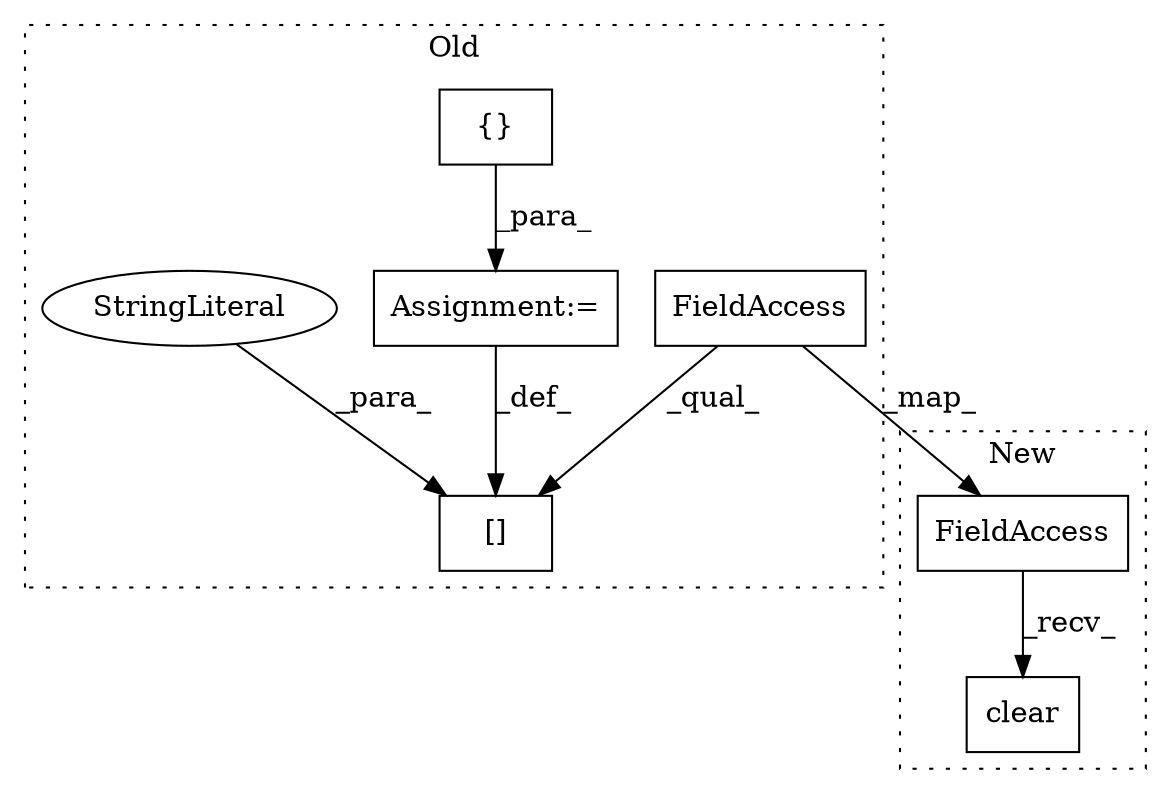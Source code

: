 digraph G {
subgraph cluster0 {
1 [label="{}" a="4" s="5508" l="2" shape="box"];
3 [label="Assignment:=" a="7" s="5498" l="1" shape="box"];
4 [label="[]" a="2" s="5468,5497" l="13,1" shape="box"];
5 [label="StringLiteral" a="45" s="5481" l="16" shape="ellipse"];
6 [label="FieldAccess" a="22" s="5468" l="12" shape="box"];
label = "Old";
style="dotted";
}
subgraph cluster1 {
2 [label="clear" a="32" s="5430" l="7" shape="box"];
7 [label="FieldAccess" a="22" s="5417" l="12" shape="box"];
label = "New";
style="dotted";
}
1 -> 3 [label="_para_"];
3 -> 4 [label="_def_"];
5 -> 4 [label="_para_"];
6 -> 7 [label="_map_"];
6 -> 4 [label="_qual_"];
7 -> 2 [label="_recv_"];
}